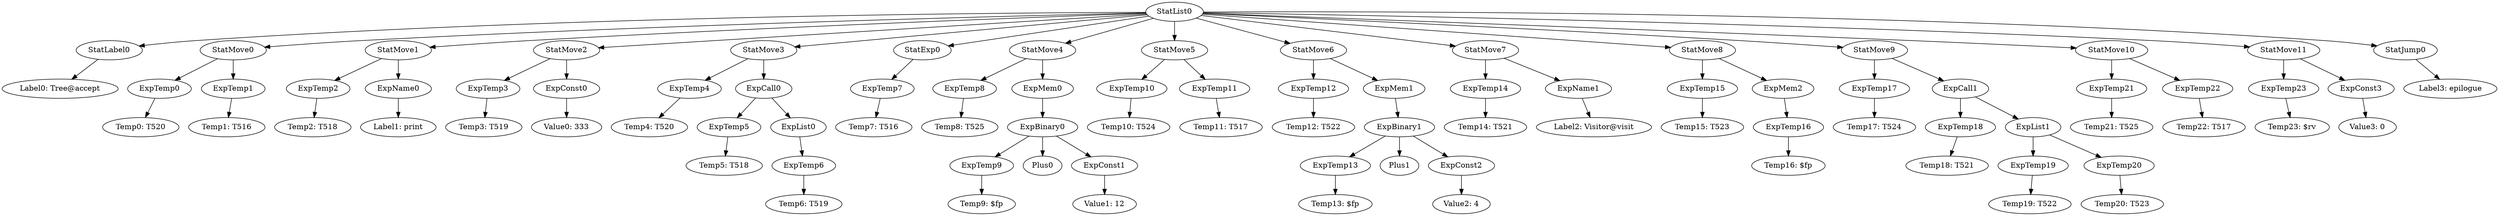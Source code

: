 digraph {
	ordering = out;
	ExpConst3 -> "Value3: 0";
	StatMove11 -> ExpTemp23;
	StatMove11 -> ExpConst3;
	StatMove10 -> ExpTemp21;
	StatMove10 -> ExpTemp22;
	ExpTemp20 -> "Temp20: T523";
	ExpTemp9 -> "Temp9: $fp";
	StatMove4 -> ExpTemp8;
	StatMove4 -> ExpMem0;
	ExpMem0 -> ExpBinary0;
	StatMove7 -> ExpTemp14;
	StatMove7 -> ExpName1;
	StatMove1 -> ExpTemp2;
	StatMove1 -> ExpName0;
	ExpList0 -> ExpTemp6;
	ExpTemp5 -> "Temp5: T518";
	ExpTemp1 -> "Temp1: T516";
	ExpTemp14 -> "Temp14: T521";
	ExpTemp22 -> "Temp22: T517";
	StatMove3 -> ExpTemp4;
	StatMove3 -> ExpCall0;
	ExpCall0 -> ExpTemp5;
	ExpCall0 -> ExpList0;
	ExpTemp21 -> "Temp21: T525";
	ExpTemp17 -> "Temp17: T524";
	ExpTemp4 -> "Temp4: T520";
	ExpConst0 -> "Value0: 333";
	ExpTemp8 -> "Temp8: T525";
	ExpTemp18 -> "Temp18: T521";
	ExpTemp11 -> "Temp11: T517";
	StatExp0 -> ExpTemp7;
	ExpTemp7 -> "Temp7: T516";
	ExpTemp0 -> "Temp0: T520";
	StatList0 -> StatLabel0;
	StatList0 -> StatMove0;
	StatList0 -> StatMove1;
	StatList0 -> StatMove2;
	StatList0 -> StatMove3;
	StatList0 -> StatExp0;
	StatList0 -> StatMove4;
	StatList0 -> StatMove5;
	StatList0 -> StatMove6;
	StatList0 -> StatMove7;
	StatList0 -> StatMove8;
	StatList0 -> StatMove9;
	StatList0 -> StatMove10;
	StatList0 -> StatMove11;
	StatList0 -> StatJump0;
	StatLabel0 -> "Label0: Tree@accept";
	ExpTemp3 -> "Temp3: T519";
	ExpTemp2 -> "Temp2: T518";
	ExpTemp10 -> "Temp10: T524";
	ExpName0 -> "Label1: print";
	ExpTemp23 -> "Temp23: $rv";
	ExpBinary0 -> ExpTemp9;
	ExpBinary0 -> Plus0;
	ExpBinary0 -> ExpConst1;
	ExpMem2 -> ExpTemp16;
	ExpTemp12 -> "Temp12: T522";
	ExpConst1 -> "Value1: 12";
	StatMove5 -> ExpTemp10;
	StatMove5 -> ExpTemp11;
	ExpTemp6 -> "Temp6: T519";
	StatMove6 -> ExpTemp12;
	StatMove6 -> ExpMem1;
	ExpTemp13 -> "Temp13: $fp";
	ExpTemp16 -> "Temp16: $fp";
	ExpList1 -> ExpTemp19;
	ExpList1 -> ExpTemp20;
	ExpBinary1 -> ExpTemp13;
	ExpBinary1 -> Plus1;
	ExpBinary1 -> ExpConst2;
	ExpConst2 -> "Value2: 4";
	ExpMem1 -> ExpBinary1;
	StatMove9 -> ExpTemp17;
	StatMove9 -> ExpCall1;
	ExpTemp15 -> "Temp15: T523";
	ExpName1 -> "Label2: Visitor@visit";
	StatMove0 -> ExpTemp0;
	StatMove0 -> ExpTemp1;
	StatMove8 -> ExpTemp15;
	StatMove8 -> ExpMem2;
	StatJump0 -> "Label3: epilogue";
	ExpCall1 -> ExpTemp18;
	ExpCall1 -> ExpList1;
	StatMove2 -> ExpTemp3;
	StatMove2 -> ExpConst0;
	ExpTemp19 -> "Temp19: T522";
}

